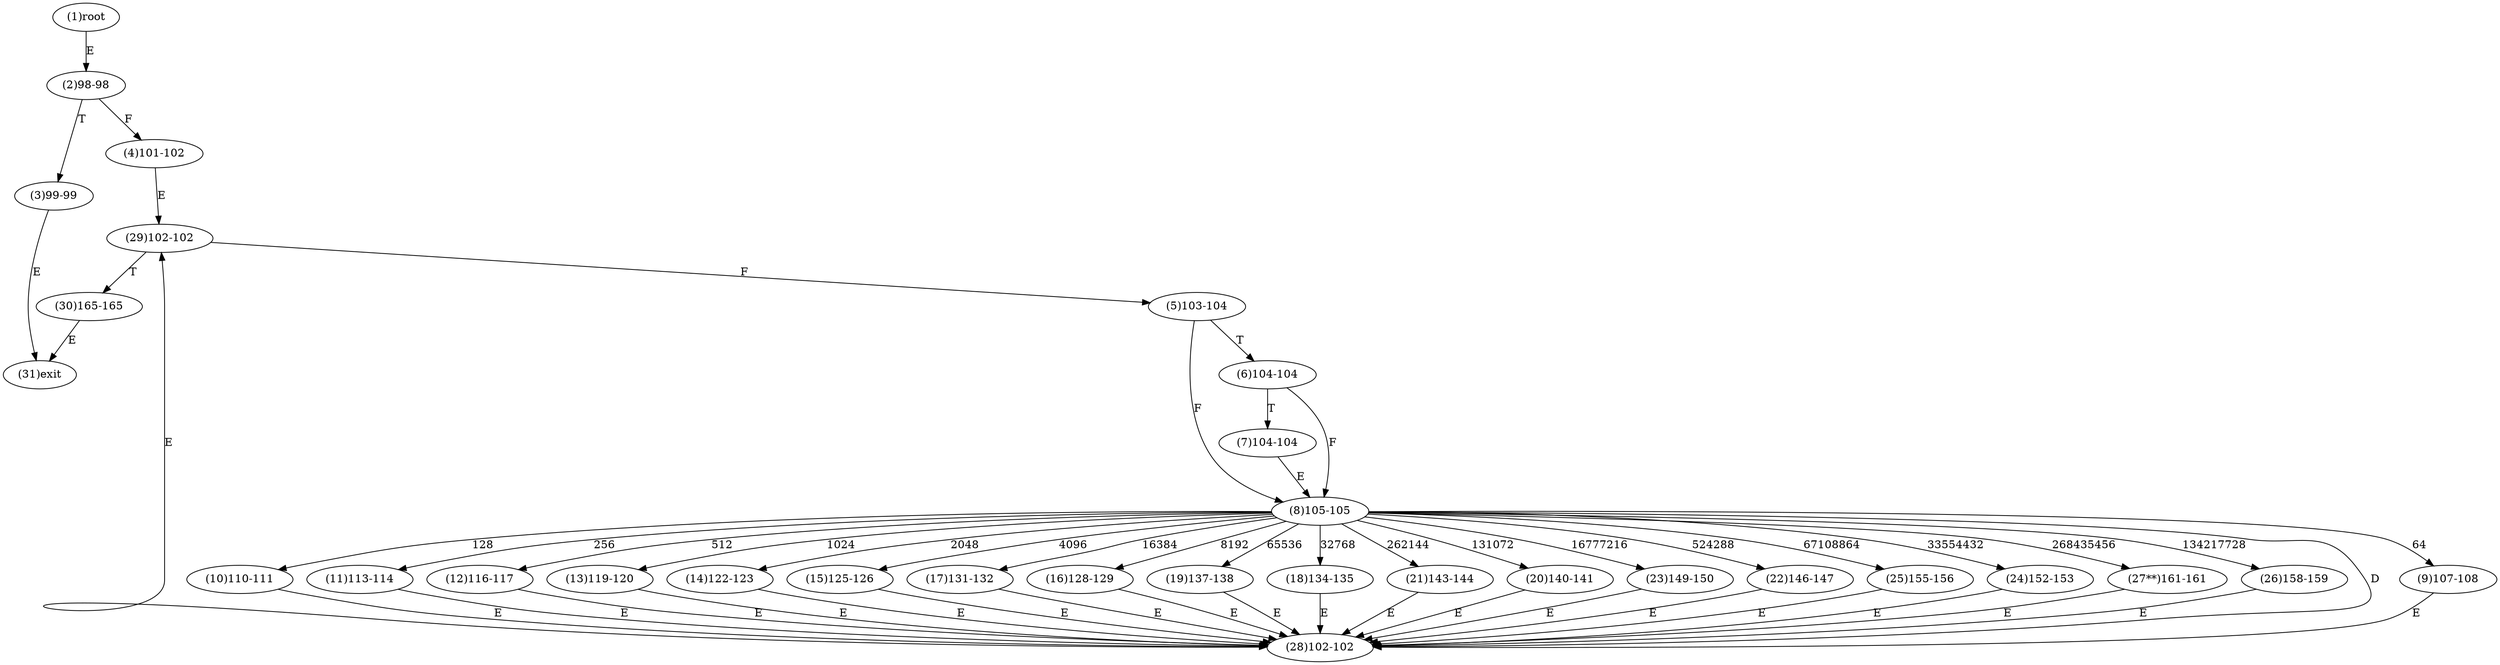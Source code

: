 digraph "" { 
1[ label="(1)root"];
2[ label="(2)98-98"];
3[ label="(3)99-99"];
4[ label="(4)101-102"];
5[ label="(5)103-104"];
6[ label="(6)104-104"];
7[ label="(7)104-104"];
8[ label="(8)105-105"];
9[ label="(9)107-108"];
10[ label="(10)110-111"];
11[ label="(11)113-114"];
12[ label="(12)116-117"];
13[ label="(13)119-120"];
14[ label="(14)122-123"];
15[ label="(15)125-126"];
17[ label="(17)131-132"];
16[ label="(16)128-129"];
19[ label="(19)137-138"];
18[ label="(18)134-135"];
21[ label="(21)143-144"];
20[ label="(20)140-141"];
23[ label="(23)149-150"];
22[ label="(22)146-147"];
25[ label="(25)155-156"];
24[ label="(24)152-153"];
27[ label="(27**)161-161"];
26[ label="(26)158-159"];
29[ label="(29)102-102"];
28[ label="(28)102-102"];
31[ label="(31)exit"];
30[ label="(30)165-165"];
1->2[ label="E"];
2->4[ label="F"];
2->3[ label="T"];
3->31[ label="E"];
4->29[ label="E"];
5->8[ label="F"];
5->6[ label="T"];
6->8[ label="F"];
6->7[ label="T"];
7->8[ label="E"];
8->9[ label="64"];
8->10[ label="128"];
8->11[ label="256"];
8->12[ label="512"];
8->13[ label="1024"];
8->14[ label="2048"];
8->15[ label="4096"];
8->16[ label="8192"];
8->17[ label="16384"];
8->18[ label="32768"];
8->19[ label="65536"];
8->20[ label="131072"];
8->21[ label="262144"];
8->22[ label="524288"];
8->23[ label="16777216"];
8->24[ label="33554432"];
8->25[ label="67108864"];
8->26[ label="134217728"];
8->27[ label="268435456"];
8->28[ label="D"];
9->28[ label="E"];
10->28[ label="E"];
11->28[ label="E"];
12->28[ label="E"];
13->28[ label="E"];
14->28[ label="E"];
15->28[ label="E"];
16->28[ label="E"];
17->28[ label="E"];
18->28[ label="E"];
19->28[ label="E"];
20->28[ label="E"];
21->28[ label="E"];
22->28[ label="E"];
23->28[ label="E"];
24->28[ label="E"];
25->28[ label="E"];
26->28[ label="E"];
27->28[ label="E"];
28->29[ label="E"];
29->5[ label="F"];
29->30[ label="T"];
30->31[ label="E"];
}